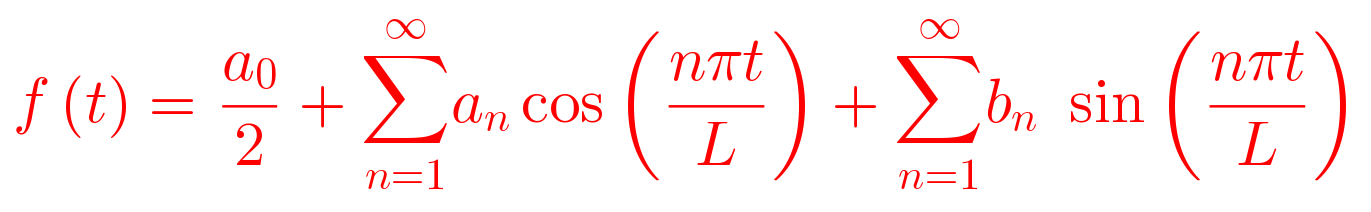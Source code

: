 {
  "sha1": "qiv0rp7t1hylow58k8rshibv9lyn6qu",
  "insertion": {
    "when": "2024-06-04T17:28:42.493Z",
    "url": "http://forum.plantuml.net/7708/formatting-options-inside-%40startmath-%40endmath",
    "user": "plantuml@gmail.com"
  }
}
@startmath
dpi 300
color red
f(t)=(a_0)/2 + sum_(n=1)^ooa_ncos((npit)/L)+sum_(n=1)^oo b_n\ sin((npit)/L)
@endmath
